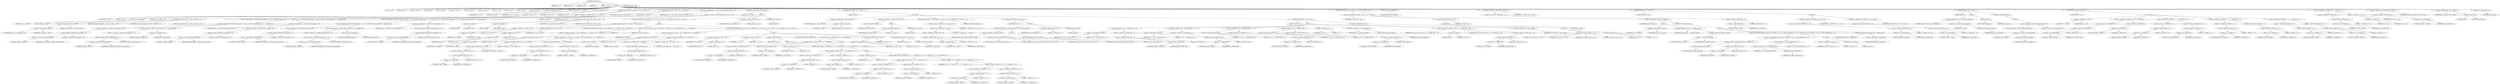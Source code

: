 digraph cache_insert {  
"1000113" [label = "(METHOD,cache_insert)" ]
"1000114" [label = "(PARAM,char *s)" ]
"1000115" [label = "(PARAM,char *src)" ]
"1000116" [label = "(PARAM,void *s1)" ]
"1000117" [label = "(PARAM,int a4)" ]
"1000118" [label = "(PARAM,__int16 a5)" ]
"1000119" [label = "(BLOCK,,)" ]
"1000120" [label = "(LOCAL,v5: int)" ]
"1000121" [label = "(LOCAL,v6: char *)" ]
"1000122" [label = "(LOCAL,v7: char *)" ]
"1000123" [label = "(LOCAL,v9: char)" ]
"1000124" [label = "(LOCAL,v10: bool)" ]
"1000125" [label = "(LOCAL,v11: int [ 6 ])" ]
"1000126" [label = "(LOCAL,v12: char *)" ]
"1000127" [label = "(LOCAL,v13: char *)" ]
"1000128" [label = "(LOCAL,v14: int)" ]
"1000129" [label = "(LOCAL,v15: int)" ]
"1000130" [label = "(LOCAL,v16: int)" ]
"1000131" [label = "(LOCAL,dest: char *)" ]
"1000132" [label = "(<operator>.assignment,v16 = 0)" ]
"1000133" [label = "(IDENTIFIER,v16,v16 = 0)" ]
"1000134" [label = "(LITERAL,0,v16 = 0)" ]
"1000135" [label = "(<operator>.assignment,v15 = a5 & 4)" ]
"1000136" [label = "(IDENTIFIER,v15,v15 = a5 & 4)" ]
"1000137" [label = "(<operator>.and,a5 & 4)" ]
"1000138" [label = "(IDENTIFIER,a5,a5 & 4)" ]
"1000139" [label = "(LITERAL,4,a5 & 4)" ]
"1000140" [label = "(<operator>.assignment,v14 = 0)" ]
"1000141" [label = "(IDENTIFIER,v14,v14 = 0)" ]
"1000142" [label = "(LITERAL,0,v14 = 0)" ]
"1000143" [label = "(CONTROL_STRUCTURE,if ( (a5 & 0x980) != 0 ),if ( (a5 & 0x980) != 0 ))" ]
"1000144" [label = "(<operator>.notEquals,(a5 & 0x980) != 0)" ]
"1000145" [label = "(<operator>.and,a5 & 0x980)" ]
"1000146" [label = "(IDENTIFIER,a5,a5 & 0x980)" ]
"1000147" [label = "(LITERAL,0x980,a5 & 0x980)" ]
"1000148" [label = "(LITERAL,0,(a5 & 0x980) != 0)" ]
"1000149" [label = "(BLOCK,,)" ]
"1000150" [label = "(log_query,log_query((unsigned __int16)a5 | 0x10000, s, src, 0))" ]
"1000151" [label = "(<operator>.or,(unsigned __int16)a5 | 0x10000)" ]
"1000152" [label = "(<operator>.cast,(unsigned __int16)a5)" ]
"1000153" [label = "(UNKNOWN,unsigned __int16,unsigned __int16)" ]
"1000154" [label = "(IDENTIFIER,a5,(unsigned __int16)a5)" ]
"1000155" [label = "(LITERAL,0x10000,(unsigned __int16)a5 | 0x10000)" ]
"1000156" [label = "(IDENTIFIER,s,log_query((unsigned __int16)a5 | 0x10000, s, src, 0))" ]
"1000157" [label = "(IDENTIFIER,src,log_query((unsigned __int16)a5 | 0x10000, s, src, 0))" ]
"1000158" [label = "(LITERAL,0,log_query((unsigned __int16)a5 | 0x10000, s, src, 0))" ]
"1000159" [label = "(CONTROL_STRUCTURE,if ( *((_DWORD *)dnsmasq_daemon + 63) && *((_DWORD *)dnsmasq_daemon + 63) < (unsigned int)a4 ),if ( *((_DWORD *)dnsmasq_daemon + 63) && *((_DWORD *)dnsmasq_daemon + 63) < (unsigned int)a4 ))" ]
"1000160" [label = "(<operator>.logicalAnd,*((_DWORD *)dnsmasq_daemon + 63) && *((_DWORD *)dnsmasq_daemon + 63) < (unsigned int)a4)" ]
"1000161" [label = "(<operator>.indirection,*((_DWORD *)dnsmasq_daemon + 63))" ]
"1000162" [label = "(<operator>.addition,(_DWORD *)dnsmasq_daemon + 63)" ]
"1000163" [label = "(<operator>.cast,(_DWORD *)dnsmasq_daemon)" ]
"1000164" [label = "(UNKNOWN,_DWORD *,_DWORD *)" ]
"1000165" [label = "(IDENTIFIER,dnsmasq_daemon,(_DWORD *)dnsmasq_daemon)" ]
"1000166" [label = "(LITERAL,63,(_DWORD *)dnsmasq_daemon + 63)" ]
"1000167" [label = "(<operator>.lessThan,*((_DWORD *)dnsmasq_daemon + 63) < (unsigned int)a4)" ]
"1000168" [label = "(<operator>.indirection,*((_DWORD *)dnsmasq_daemon + 63))" ]
"1000169" [label = "(<operator>.addition,(_DWORD *)dnsmasq_daemon + 63)" ]
"1000170" [label = "(<operator>.cast,(_DWORD *)dnsmasq_daemon)" ]
"1000171" [label = "(UNKNOWN,_DWORD *,_DWORD *)" ]
"1000172" [label = "(IDENTIFIER,dnsmasq_daemon,(_DWORD *)dnsmasq_daemon)" ]
"1000173" [label = "(LITERAL,63,(_DWORD *)dnsmasq_daemon + 63)" ]
"1000174" [label = "(<operator>.cast,(unsigned int)a4)" ]
"1000175" [label = "(UNKNOWN,unsigned int,unsigned int)" ]
"1000176" [label = "(IDENTIFIER,a4,(unsigned int)a4)" ]
"1000177" [label = "(<operator>.assignment,a4 = *((_DWORD *)dnsmasq_daemon + 63))" ]
"1000178" [label = "(IDENTIFIER,a4,a4 = *((_DWORD *)dnsmasq_daemon + 63))" ]
"1000179" [label = "(<operator>.indirection,*((_DWORD *)dnsmasq_daemon + 63))" ]
"1000180" [label = "(<operator>.addition,(_DWORD *)dnsmasq_daemon + 63)" ]
"1000181" [label = "(<operator>.cast,(_DWORD *)dnsmasq_daemon)" ]
"1000182" [label = "(UNKNOWN,_DWORD *,_DWORD *)" ]
"1000183" [label = "(IDENTIFIER,dnsmasq_daemon,(_DWORD *)dnsmasq_daemon)" ]
"1000184" [label = "(LITERAL,63,(_DWORD *)dnsmasq_daemon + 63)" ]
"1000185" [label = "(CONTROL_STRUCTURE,if ( *((_DWORD *)dnsmasq_daemon + 62) && *((_DWORD *)dnsmasq_daemon + 62) > (unsigned int)a4 ),if ( *((_DWORD *)dnsmasq_daemon + 62) && *((_DWORD *)dnsmasq_daemon + 62) > (unsigned int)a4 ))" ]
"1000186" [label = "(<operator>.logicalAnd,*((_DWORD *)dnsmasq_daemon + 62) && *((_DWORD *)dnsmasq_daemon + 62) > (unsigned int)a4)" ]
"1000187" [label = "(<operator>.indirection,*((_DWORD *)dnsmasq_daemon + 62))" ]
"1000188" [label = "(<operator>.addition,(_DWORD *)dnsmasq_daemon + 62)" ]
"1000189" [label = "(<operator>.cast,(_DWORD *)dnsmasq_daemon)" ]
"1000190" [label = "(UNKNOWN,_DWORD *,_DWORD *)" ]
"1000191" [label = "(IDENTIFIER,dnsmasq_daemon,(_DWORD *)dnsmasq_daemon)" ]
"1000192" [label = "(LITERAL,62,(_DWORD *)dnsmasq_daemon + 62)" ]
"1000193" [label = "(<operator>.greaterThan,*((_DWORD *)dnsmasq_daemon + 62) > (unsigned int)a4)" ]
"1000194" [label = "(<operator>.indirection,*((_DWORD *)dnsmasq_daemon + 62))" ]
"1000195" [label = "(<operator>.addition,(_DWORD *)dnsmasq_daemon + 62)" ]
"1000196" [label = "(<operator>.cast,(_DWORD *)dnsmasq_daemon)" ]
"1000197" [label = "(UNKNOWN,_DWORD *,_DWORD *)" ]
"1000198" [label = "(IDENTIFIER,dnsmasq_daemon,(_DWORD *)dnsmasq_daemon)" ]
"1000199" [label = "(LITERAL,62,(_DWORD *)dnsmasq_daemon + 62)" ]
"1000200" [label = "(<operator>.cast,(unsigned int)a4)" ]
"1000201" [label = "(UNKNOWN,unsigned int,unsigned int)" ]
"1000202" [label = "(IDENTIFIER,a4,(unsigned int)a4)" ]
"1000203" [label = "(<operator>.assignment,a4 = *((_DWORD *)dnsmasq_daemon + 62))" ]
"1000204" [label = "(IDENTIFIER,a4,a4 = *((_DWORD *)dnsmasq_daemon + 62))" ]
"1000205" [label = "(<operator>.indirection,*((_DWORD *)dnsmasq_daemon + 62))" ]
"1000206" [label = "(<operator>.addition,(_DWORD *)dnsmasq_daemon + 62)" ]
"1000207" [label = "(<operator>.cast,(_DWORD *)dnsmasq_daemon)" ]
"1000208" [label = "(UNKNOWN,_DWORD *,_DWORD *)" ]
"1000209" [label = "(IDENTIFIER,dnsmasq_daemon,(_DWORD *)dnsmasq_daemon)" ]
"1000210" [label = "(LITERAL,62,(_DWORD *)dnsmasq_daemon + 62)" ]
"1000211" [label = "(CONTROL_STRUCTURE,if ( insert_error ),if ( insert_error ))" ]
"1000212" [label = "(IDENTIFIER,insert_error,if ( insert_error ))" ]
"1000213" [label = "(RETURN,return 0;,return 0;)" ]
"1000214" [label = "(LITERAL,0,return 0;)" ]
"1000215" [label = "(<operator>.assignment,dest = (char *)cache_scan_free((int)s, (int)src, s1, a5))" ]
"1000216" [label = "(IDENTIFIER,dest,dest = (char *)cache_scan_free((int)s, (int)src, s1, a5))" ]
"1000217" [label = "(<operator>.cast,(char *)cache_scan_free((int)s, (int)src, s1, a5))" ]
"1000218" [label = "(UNKNOWN,char *,char *)" ]
"1000219" [label = "(cache_scan_free,cache_scan_free((int)s, (int)src, s1, a5))" ]
"1000220" [label = "(<operator>.cast,(int)s)" ]
"1000221" [label = "(UNKNOWN,int,int)" ]
"1000222" [label = "(IDENTIFIER,s,(int)s)" ]
"1000223" [label = "(<operator>.cast,(int)src)" ]
"1000224" [label = "(UNKNOWN,int,int)" ]
"1000225" [label = "(IDENTIFIER,src,(int)src)" ]
"1000226" [label = "(IDENTIFIER,s1,cache_scan_free((int)s, (int)src, s1, a5))" ]
"1000227" [label = "(IDENTIFIER,a5,cache_scan_free((int)s, (int)src, s1, a5))" ]
"1000228" [label = "(CONTROL_STRUCTURE,if ( dest ),if ( dest ))" ]
"1000229" [label = "(IDENTIFIER,dest,if ( dest ))" ]
"1000230" [label = "(BLOCK,,)" ]
"1000231" [label = "(CONTROL_STRUCTURE,if ( (a5 & 0x180) != 0 && (a5 & 8) != 0 && src ),if ( (a5 & 0x180) != 0 && (a5 & 8) != 0 && src ))" ]
"1000232" [label = "(<operator>.logicalAnd,(a5 & 0x180) != 0 && (a5 & 8) != 0 && src)" ]
"1000233" [label = "(<operator>.notEquals,(a5 & 0x180) != 0)" ]
"1000234" [label = "(<operator>.and,a5 & 0x180)" ]
"1000235" [label = "(IDENTIFIER,a5,a5 & 0x180)" ]
"1000236" [label = "(LITERAL,0x180,a5 & 0x180)" ]
"1000237" [label = "(LITERAL,0,(a5 & 0x180) != 0)" ]
"1000238" [label = "(<operator>.logicalAnd,(a5 & 8) != 0 && src)" ]
"1000239" [label = "(<operator>.notEquals,(a5 & 8) != 0)" ]
"1000240" [label = "(<operator>.and,a5 & 8)" ]
"1000241" [label = "(IDENTIFIER,a5,a5 & 8)" ]
"1000242" [label = "(LITERAL,8,a5 & 8)" ]
"1000243" [label = "(LITERAL,0,(a5 & 8) != 0)" ]
"1000244" [label = "(IDENTIFIER,src,(a5 & 8) != 0 && src)" ]
"1000245" [label = "(BLOCK,,)" ]
"1000246" [label = "(CONTROL_STRUCTURE,if ( (a5 & 0x80) != 0 && (*((_WORD *)dest + 18) & 0x80) != 0 && *((_DWORD *)dest + 3) == *(_DWORD *)src ),if ( (a5 & 0x80) != 0 && (*((_WORD *)dest + 18) & 0x80) != 0 && *((_DWORD *)dest + 3) == *(_DWORD *)src ))" ]
"1000247" [label = "(<operator>.logicalAnd,(a5 & 0x80) != 0 && (*((_WORD *)dest + 18) & 0x80) != 0 && *((_DWORD *)dest + 3) == *(_DWORD *)src)" ]
"1000248" [label = "(<operator>.notEquals,(a5 & 0x80) != 0)" ]
"1000249" [label = "(<operator>.and,a5 & 0x80)" ]
"1000250" [label = "(IDENTIFIER,a5,a5 & 0x80)" ]
"1000251" [label = "(LITERAL,0x80,a5 & 0x80)" ]
"1000252" [label = "(LITERAL,0,(a5 & 0x80) != 0)" ]
"1000253" [label = "(<operator>.logicalAnd,(*((_WORD *)dest + 18) & 0x80) != 0 && *((_DWORD *)dest + 3) == *(_DWORD *)src)" ]
"1000254" [label = "(<operator>.notEquals,(*((_WORD *)dest + 18) & 0x80) != 0)" ]
"1000255" [label = "(<operator>.and,*((_WORD *)dest + 18) & 0x80)" ]
"1000256" [label = "(<operator>.indirection,*((_WORD *)dest + 18))" ]
"1000257" [label = "(<operator>.addition,(_WORD *)dest + 18)" ]
"1000258" [label = "(<operator>.cast,(_WORD *)dest)" ]
"1000259" [label = "(UNKNOWN,_WORD *,_WORD *)" ]
"1000260" [label = "(IDENTIFIER,dest,(_WORD *)dest)" ]
"1000261" [label = "(LITERAL,18,(_WORD *)dest + 18)" ]
"1000262" [label = "(LITERAL,0x80,*((_WORD *)dest + 18) & 0x80)" ]
"1000263" [label = "(LITERAL,0,(*((_WORD *)dest + 18) & 0x80) != 0)" ]
"1000264" [label = "(<operator>.equals,*((_DWORD *)dest + 3) == *(_DWORD *)src)" ]
"1000265" [label = "(<operator>.indirection,*((_DWORD *)dest + 3))" ]
"1000266" [label = "(<operator>.addition,(_DWORD *)dest + 3)" ]
"1000267" [label = "(<operator>.cast,(_DWORD *)dest)" ]
"1000268" [label = "(UNKNOWN,_DWORD *,_DWORD *)" ]
"1000269" [label = "(IDENTIFIER,dest,(_DWORD *)dest)" ]
"1000270" [label = "(LITERAL,3,(_DWORD *)dest + 3)" ]
"1000271" [label = "(<operator>.indirection,*(_DWORD *)src)" ]
"1000272" [label = "(<operator>.cast,(_DWORD *)src)" ]
"1000273" [label = "(UNKNOWN,_DWORD *,_DWORD *)" ]
"1000274" [label = "(IDENTIFIER,src,(_DWORD *)src)" ]
"1000275" [label = "(RETURN,return dest;,return dest;)" ]
"1000276" [label = "(IDENTIFIER,dest,return dest;)" ]
"1000277" [label = "(CONTROL_STRUCTURE,if ( (a5 & 0x100) != 0 && (*((_WORD *)dest + 18) & 0x100) != 0 ),if ( (a5 & 0x100) != 0 && (*((_WORD *)dest + 18) & 0x100) != 0 ))" ]
"1000278" [label = "(<operator>.logicalAnd,(a5 & 0x100) != 0 && (*((_WORD *)dest + 18) & 0x100) != 0)" ]
"1000279" [label = "(<operator>.notEquals,(a5 & 0x100) != 0)" ]
"1000280" [label = "(<operator>.and,a5 & 0x100)" ]
"1000281" [label = "(IDENTIFIER,a5,a5 & 0x100)" ]
"1000282" [label = "(LITERAL,0x100,a5 & 0x100)" ]
"1000283" [label = "(LITERAL,0,(a5 & 0x100) != 0)" ]
"1000284" [label = "(<operator>.notEquals,(*((_WORD *)dest + 18) & 0x100) != 0)" ]
"1000285" [label = "(<operator>.and,*((_WORD *)dest + 18) & 0x100)" ]
"1000286" [label = "(<operator>.indirection,*((_WORD *)dest + 18))" ]
"1000287" [label = "(<operator>.addition,(_WORD *)dest + 18)" ]
"1000288" [label = "(<operator>.cast,(_WORD *)dest)" ]
"1000289" [label = "(UNKNOWN,_WORD *,_WORD *)" ]
"1000290" [label = "(IDENTIFIER,dest,(_WORD *)dest)" ]
"1000291" [label = "(LITERAL,18,(_WORD *)dest + 18)" ]
"1000292" [label = "(LITERAL,0x100,*((_WORD *)dest + 18) & 0x100)" ]
"1000293" [label = "(LITERAL,0,(*((_WORD *)dest + 18) & 0x100) != 0)" ]
"1000294" [label = "(BLOCK,,)" ]
"1000295" [label = "(<operator>.assignment,v13 = dest + 12)" ]
"1000296" [label = "(IDENTIFIER,v13,v13 = dest + 12)" ]
"1000297" [label = "(<operator>.addition,dest + 12)" ]
"1000298" [label = "(IDENTIFIER,dest,dest + 12)" ]
"1000299" [label = "(LITERAL,12,dest + 12)" ]
"1000300" [label = "(<operator>.assignment,v12 = src)" ]
"1000301" [label = "(IDENTIFIER,v12,v12 = src)" ]
"1000302" [label = "(IDENTIFIER,src,v12 = src)" ]
"1000303" [label = "(<operator>.assignment,v10 = 0)" ]
"1000304" [label = "(IDENTIFIER,v10,v10 = 0)" ]
"1000305" [label = "(LITERAL,0,v10 = 0)" ]
"1000306" [label = "(CONTROL_STRUCTURE,if ( *((_DWORD *)dest + 3) == *(_DWORD *)src ),if ( *((_DWORD *)dest + 3) == *(_DWORD *)src ))" ]
"1000307" [label = "(<operator>.equals,*((_DWORD *)dest + 3) == *(_DWORD *)src)" ]
"1000308" [label = "(<operator>.indirection,*((_DWORD *)dest + 3))" ]
"1000309" [label = "(<operator>.addition,(_DWORD *)dest + 3)" ]
"1000310" [label = "(<operator>.cast,(_DWORD *)dest)" ]
"1000311" [label = "(UNKNOWN,_DWORD *,_DWORD *)" ]
"1000312" [label = "(IDENTIFIER,dest,(_DWORD *)dest)" ]
"1000313" [label = "(LITERAL,3,(_DWORD *)dest + 3)" ]
"1000314" [label = "(<operator>.indirection,*(_DWORD *)src)" ]
"1000315" [label = "(<operator>.cast,(_DWORD *)src)" ]
"1000316" [label = "(UNKNOWN,_DWORD *,_DWORD *)" ]
"1000317" [label = "(IDENTIFIER,src,(_DWORD *)src)" ]
"1000318" [label = "(BLOCK,,)" ]
"1000319" [label = "(<operator>.assignment,v10 = 0)" ]
"1000320" [label = "(IDENTIFIER,v10,v10 = 0)" ]
"1000321" [label = "(LITERAL,0,v10 = 0)" ]
"1000322" [label = "(CONTROL_STRUCTURE,if ( *((_DWORD *)v13 + 1) == *((_DWORD *)v12 + 1) ),if ( *((_DWORD *)v13 + 1) == *((_DWORD *)v12 + 1) ))" ]
"1000323" [label = "(<operator>.equals,*((_DWORD *)v13 + 1) == *((_DWORD *)v12 + 1))" ]
"1000324" [label = "(<operator>.indirection,*((_DWORD *)v13 + 1))" ]
"1000325" [label = "(<operator>.addition,(_DWORD *)v13 + 1)" ]
"1000326" [label = "(<operator>.cast,(_DWORD *)v13)" ]
"1000327" [label = "(UNKNOWN,_DWORD *,_DWORD *)" ]
"1000328" [label = "(IDENTIFIER,v13,(_DWORD *)v13)" ]
"1000329" [label = "(LITERAL,1,(_DWORD *)v13 + 1)" ]
"1000330" [label = "(<operator>.indirection,*((_DWORD *)v12 + 1))" ]
"1000331" [label = "(<operator>.addition,(_DWORD *)v12 + 1)" ]
"1000332" [label = "(<operator>.cast,(_DWORD *)v12)" ]
"1000333" [label = "(UNKNOWN,_DWORD *,_DWORD *)" ]
"1000334" [label = "(IDENTIFIER,v12,(_DWORD *)v12)" ]
"1000335" [label = "(LITERAL,1,(_DWORD *)v12 + 1)" ]
"1000336" [label = "(BLOCK,,)" ]
"1000337" [label = "(<operator>.assignment,v10 = 0)" ]
"1000338" [label = "(IDENTIFIER,v10,v10 = 0)" ]
"1000339" [label = "(LITERAL,0,v10 = 0)" ]
"1000340" [label = "(CONTROL_STRUCTURE,if ( *((_DWORD *)v13 + 2) == *((_DWORD *)v12 + 2) ),if ( *((_DWORD *)v13 + 2) == *((_DWORD *)v12 + 2) ))" ]
"1000341" [label = "(<operator>.equals,*((_DWORD *)v13 + 2) == *((_DWORD *)v12 + 2))" ]
"1000342" [label = "(<operator>.indirection,*((_DWORD *)v13 + 2))" ]
"1000343" [label = "(<operator>.addition,(_DWORD *)v13 + 2)" ]
"1000344" [label = "(<operator>.cast,(_DWORD *)v13)" ]
"1000345" [label = "(UNKNOWN,_DWORD *,_DWORD *)" ]
"1000346" [label = "(IDENTIFIER,v13,(_DWORD *)v13)" ]
"1000347" [label = "(LITERAL,2,(_DWORD *)v13 + 2)" ]
"1000348" [label = "(<operator>.indirection,*((_DWORD *)v12 + 2))" ]
"1000349" [label = "(<operator>.addition,(_DWORD *)v12 + 2)" ]
"1000350" [label = "(<operator>.cast,(_DWORD *)v12)" ]
"1000351" [label = "(UNKNOWN,_DWORD *,_DWORD *)" ]
"1000352" [label = "(IDENTIFIER,v12,(_DWORD *)v12)" ]
"1000353" [label = "(LITERAL,2,(_DWORD *)v12 + 2)" ]
"1000354" [label = "(<operator>.assignment,v10 = *((_DWORD *)v13 + 3) == *((_DWORD *)v12 + 3))" ]
"1000355" [label = "(IDENTIFIER,v10,v10 = *((_DWORD *)v13 + 3) == *((_DWORD *)v12 + 3))" ]
"1000356" [label = "(<operator>.equals,*((_DWORD *)v13 + 3) == *((_DWORD *)v12 + 3))" ]
"1000357" [label = "(<operator>.indirection,*((_DWORD *)v13 + 3))" ]
"1000358" [label = "(<operator>.addition,(_DWORD *)v13 + 3)" ]
"1000359" [label = "(<operator>.cast,(_DWORD *)v13)" ]
"1000360" [label = "(UNKNOWN,_DWORD *,_DWORD *)" ]
"1000361" [label = "(IDENTIFIER,v13,(_DWORD *)v13)" ]
"1000362" [label = "(LITERAL,3,(_DWORD *)v13 + 3)" ]
"1000363" [label = "(<operator>.indirection,*((_DWORD *)v12 + 3))" ]
"1000364" [label = "(<operator>.addition,(_DWORD *)v12 + 3)" ]
"1000365" [label = "(<operator>.cast,(_DWORD *)v12)" ]
"1000366" [label = "(UNKNOWN,_DWORD *,_DWORD *)" ]
"1000367" [label = "(IDENTIFIER,v12,(_DWORD *)v12)" ]
"1000368" [label = "(LITERAL,3,(_DWORD *)v12 + 3)" ]
"1000369" [label = "(<operator>.assignment,v11[5] = v10)" ]
"1000370" [label = "(<operator>.indirectIndexAccess,v11[5])" ]
"1000371" [label = "(IDENTIFIER,v11,v11[5] = v10)" ]
"1000372" [label = "(LITERAL,5,v11[5] = v10)" ]
"1000373" [label = "(IDENTIFIER,v10,v11[5] = v10)" ]
"1000374" [label = "(CONTROL_STRUCTURE,if ( v10 ),if ( v10 ))" ]
"1000375" [label = "(IDENTIFIER,v10,if ( v10 ))" ]
"1000376" [label = "(RETURN,return dest;,return dest;)" ]
"1000377" [label = "(IDENTIFIER,dest,return dest;)" ]
"1000378" [label = "(<operator>.assignment,insert_error = 1)" ]
"1000379" [label = "(IDENTIFIER,insert_error,insert_error = 1)" ]
"1000380" [label = "(LITERAL,1,insert_error = 1)" ]
"1000381" [label = "(RETURN,return 0;,return 0;)" ]
"1000382" [label = "(LITERAL,0,return 0;)" ]
"1000383" [label = "(CONTROL_STRUCTURE,while ( 1 ),while ( 1 ))" ]
"1000384" [label = "(LITERAL,1,while ( 1 ))" ]
"1000385" [label = "(BLOCK,,)" ]
"1000386" [label = "(<operator>.assignment,dest = (char *)cache_tail)" ]
"1000387" [label = "(IDENTIFIER,dest,dest = (char *)cache_tail)" ]
"1000388" [label = "(<operator>.cast,(char *)cache_tail)" ]
"1000389" [label = "(UNKNOWN,char *,char *)" ]
"1000390" [label = "(IDENTIFIER,cache_tail,(char *)cache_tail)" ]
"1000391" [label = "(CONTROL_STRUCTURE,if ( !cache_tail ),if ( !cache_tail ))" ]
"1000392" [label = "(<operator>.logicalNot,!cache_tail)" ]
"1000393" [label = "(IDENTIFIER,cache_tail,!cache_tail)" ]
"1000394" [label = "(BLOCK,,)" ]
"1000395" [label = "(<operator>.assignment,insert_error = 1)" ]
"1000396" [label = "(IDENTIFIER,insert_error,insert_error = 1)" ]
"1000397" [label = "(LITERAL,1,insert_error = 1)" ]
"1000398" [label = "(RETURN,return 0;,return 0;)" ]
"1000399" [label = "(LITERAL,0,return 0;)" ]
"1000400" [label = "(CONTROL_STRUCTURE,if ( (*((_WORD *)dest + 18) & 0xC) == 0 ),if ( (*((_WORD *)dest + 18) & 0xC) == 0 ))" ]
"1000401" [label = "(<operator>.equals,(*((_WORD *)dest + 18) & 0xC) == 0)" ]
"1000402" [label = "(<operator>.and,*((_WORD *)dest + 18) & 0xC)" ]
"1000403" [label = "(<operator>.indirection,*((_WORD *)dest + 18))" ]
"1000404" [label = "(<operator>.addition,(_WORD *)dest + 18)" ]
"1000405" [label = "(<operator>.cast,(_WORD *)dest)" ]
"1000406" [label = "(UNKNOWN,_WORD *,_WORD *)" ]
"1000407" [label = "(IDENTIFIER,dest,(_WORD *)dest)" ]
"1000408" [label = "(LITERAL,18,(_WORD *)dest + 18)" ]
"1000409" [label = "(LITERAL,0xC,*((_WORD *)dest + 18) & 0xC)" ]
"1000410" [label = "(LITERAL,0,(*((_WORD *)dest + 18) & 0xC) == 0)" ]
"1000411" [label = "(CONTROL_STRUCTURE,break;,break;)" ]
"1000412" [label = "(CONTROL_STRUCTURE,if ( v14 ),if ( v14 ))" ]
"1000413" [label = "(IDENTIFIER,v14,if ( v14 ))" ]
"1000414" [label = "(BLOCK,,)" ]
"1000415" [label = "(CONTROL_STRUCTURE,if ( !cache_insert_warned ),if ( !cache_insert_warned ))" ]
"1000416" [label = "(<operator>.logicalNot,!cache_insert_warned)" ]
"1000417" [label = "(IDENTIFIER,cache_insert_warned,!cache_insert_warned)" ]
"1000418" [label = "(BLOCK,,)" ]
"1000419" [label = "(my_syslog,my_syslog(3, \"Internal error in cache.\", v9))" ]
"1000420" [label = "(LITERAL,3,my_syslog(3, \"Internal error in cache.\", v9))" ]
"1000421" [label = "(LITERAL,\"Internal error in cache.\",my_syslog(3, \"Internal error in cache.\", v9))" ]
"1000422" [label = "(IDENTIFIER,v9,my_syslog(3, \"Internal error in cache.\", v9))" ]
"1000423" [label = "(<operator>.assignment,cache_insert_warned = 1)" ]
"1000424" [label = "(IDENTIFIER,cache_insert_warned,cache_insert_warned = 1)" ]
"1000425" [label = "(LITERAL,1,cache_insert_warned = 1)" ]
"1000426" [label = "(<operator>.assignment,insert_error = 1)" ]
"1000427" [label = "(IDENTIFIER,insert_error,insert_error = 1)" ]
"1000428" [label = "(LITERAL,1,insert_error = 1)" ]
"1000429" [label = "(RETURN,return 0;,return 0;)" ]
"1000430" [label = "(LITERAL,0,return 0;)" ]
"1000431" [label = "(CONTROL_STRUCTURE,if ( v15 ),if ( v15 ))" ]
"1000432" [label = "(IDENTIFIER,v15,if ( v15 ))" ]
"1000433" [label = "(BLOCK,,)" ]
"1000434" [label = "(<operator>.assignment,v11[0] = *((_DWORD *)dest + 3))" ]
"1000435" [label = "(<operator>.indirectIndexAccess,v11[0])" ]
"1000436" [label = "(IDENTIFIER,v11,v11[0] = *((_DWORD *)dest + 3))" ]
"1000437" [label = "(LITERAL,0,v11[0] = *((_DWORD *)dest + 3))" ]
"1000438" [label = "(<operator>.indirection,*((_DWORD *)dest + 3))" ]
"1000439" [label = "(<operator>.addition,(_DWORD *)dest + 3)" ]
"1000440" [label = "(<operator>.cast,(_DWORD *)dest)" ]
"1000441" [label = "(UNKNOWN,_DWORD *,_DWORD *)" ]
"1000442" [label = "(IDENTIFIER,dest,(_DWORD *)dest)" ]
"1000443" [label = "(LITERAL,3,(_DWORD *)dest + 3)" ]
"1000444" [label = "(<operator>.assignment,v11[1] = *((_DWORD *)dest + 4))" ]
"1000445" [label = "(<operator>.indirectIndexAccess,v11[1])" ]
"1000446" [label = "(IDENTIFIER,v11,v11[1] = *((_DWORD *)dest + 4))" ]
"1000447" [label = "(LITERAL,1,v11[1] = *((_DWORD *)dest + 4))" ]
"1000448" [label = "(<operator>.indirection,*((_DWORD *)dest + 4))" ]
"1000449" [label = "(<operator>.addition,(_DWORD *)dest + 4)" ]
"1000450" [label = "(<operator>.cast,(_DWORD *)dest)" ]
"1000451" [label = "(UNKNOWN,_DWORD *,_DWORD *)" ]
"1000452" [label = "(IDENTIFIER,dest,(_DWORD *)dest)" ]
"1000453" [label = "(LITERAL,4,(_DWORD *)dest + 4)" ]
"1000454" [label = "(<operator>.assignment,v11[2] = *((_DWORD *)dest + 5))" ]
"1000455" [label = "(<operator>.indirectIndexAccess,v11[2])" ]
"1000456" [label = "(IDENTIFIER,v11,v11[2] = *((_DWORD *)dest + 5))" ]
"1000457" [label = "(LITERAL,2,v11[2] = *((_DWORD *)dest + 5))" ]
"1000458" [label = "(<operator>.indirection,*((_DWORD *)dest + 5))" ]
"1000459" [label = "(<operator>.addition,(_DWORD *)dest + 5)" ]
"1000460" [label = "(<operator>.cast,(_DWORD *)dest)" ]
"1000461" [label = "(UNKNOWN,_DWORD *,_DWORD *)" ]
"1000462" [label = "(IDENTIFIER,dest,(_DWORD *)dest)" ]
"1000463" [label = "(LITERAL,5,(_DWORD *)dest + 5)" ]
"1000464" [label = "(<operator>.assignment,v11[3] = *((_DWORD *)dest + 6))" ]
"1000465" [label = "(<operator>.indirectIndexAccess,v11[3])" ]
"1000466" [label = "(IDENTIFIER,v11,v11[3] = *((_DWORD *)dest + 6))" ]
"1000467" [label = "(LITERAL,3,v11[3] = *((_DWORD *)dest + 6))" ]
"1000468" [label = "(<operator>.indirection,*((_DWORD *)dest + 6))" ]
"1000469" [label = "(<operator>.addition,(_DWORD *)dest + 6)" ]
"1000470" [label = "(<operator>.cast,(_DWORD *)dest)" ]
"1000471" [label = "(UNKNOWN,_DWORD *,_DWORD *)" ]
"1000472" [label = "(IDENTIFIER,dest,(_DWORD *)dest)" ]
"1000473" [label = "(LITERAL,6,(_DWORD *)dest + 6)" ]
"1000474" [label = "(<operator>.assignment,v14 = 1)" ]
"1000475" [label = "(IDENTIFIER,v14,v14 = 1)" ]
"1000476" [label = "(LITERAL,1,v14 = 1)" ]
"1000477" [label = "(<operator>.assignment,v5 = cache_get_name(dest))" ]
"1000478" [label = "(IDENTIFIER,v5,v5 = cache_get_name(dest))" ]
"1000479" [label = "(cache_get_name,cache_get_name(dest))" ]
"1000480" [label = "(IDENTIFIER,dest,cache_get_name(dest))" ]
"1000481" [label = "(cache_scan_free,cache_scan_free(v5, (int)v11, s1, *((_WORD *)dest + 18)))" ]
"1000482" [label = "(IDENTIFIER,v5,cache_scan_free(v5, (int)v11, s1, *((_WORD *)dest + 18)))" ]
"1000483" [label = "(<operator>.cast,(int)v11)" ]
"1000484" [label = "(UNKNOWN,int,int)" ]
"1000485" [label = "(IDENTIFIER,v11,(int)v11)" ]
"1000486" [label = "(IDENTIFIER,s1,cache_scan_free(v5, (int)v11, s1, *((_WORD *)dest + 18)))" ]
"1000487" [label = "(<operator>.indirection,*((_WORD *)dest + 18))" ]
"1000488" [label = "(<operator>.addition,(_WORD *)dest + 18)" ]
"1000489" [label = "(<operator>.cast,(_WORD *)dest)" ]
"1000490" [label = "(UNKNOWN,_WORD *,_WORD *)" ]
"1000491" [label = "(IDENTIFIER,dest,(_WORD *)dest)" ]
"1000492" [label = "(LITERAL,18,(_WORD *)dest + 18)" ]
"1000493" [label = "(<operator>.preIncrement,++cache_live_freed)" ]
"1000494" [label = "(IDENTIFIER,cache_live_freed,++cache_live_freed)" ]
"1000495" [label = "(CONTROL_STRUCTURE,else,else)" ]
"1000496" [label = "(BLOCK,,)" ]
"1000497" [label = "(cache_scan_free,cache_scan_free(0, 0, s1, 0))" ]
"1000498" [label = "(LITERAL,0,cache_scan_free(0, 0, s1, 0))" ]
"1000499" [label = "(LITERAL,0,cache_scan_free(0, 0, s1, 0))" ]
"1000500" [label = "(IDENTIFIER,s1,cache_scan_free(0, 0, s1, 0))" ]
"1000501" [label = "(LITERAL,0,cache_scan_free(0, 0, s1, 0))" ]
"1000502" [label = "(<operator>.assignment,v15 = 1)" ]
"1000503" [label = "(IDENTIFIER,v15,v15 = 1)" ]
"1000504" [label = "(LITERAL,1,v15 = 1)" ]
"1000505" [label = "(CONTROL_STRUCTURE,if ( s && strlen(s) > 0x31 ),if ( s && strlen(s) > 0x31 ))" ]
"1000506" [label = "(<operator>.logicalAnd,s && strlen(s) > 0x31)" ]
"1000507" [label = "(IDENTIFIER,s,s && strlen(s) > 0x31)" ]
"1000508" [label = "(<operator>.greaterThan,strlen(s) > 0x31)" ]
"1000509" [label = "(strlen,strlen(s))" ]
"1000510" [label = "(IDENTIFIER,s,strlen(s))" ]
"1000511" [label = "(LITERAL,0x31,strlen(s) > 0x31)" ]
"1000512" [label = "(BLOCK,,)" ]
"1000513" [label = "(CONTROL_STRUCTURE,if ( big_free ),if ( big_free ))" ]
"1000514" [label = "(IDENTIFIER,big_free,if ( big_free ))" ]
"1000515" [label = "(BLOCK,,)" ]
"1000516" [label = "(<operator>.assignment,v16 = big_free)" ]
"1000517" [label = "(IDENTIFIER,v16,v16 = big_free)" ]
"1000518" [label = "(IDENTIFIER,big_free,v16 = big_free)" ]
"1000519" [label = "(<operator>.assignment,big_free = *(_DWORD *)big_free)" ]
"1000520" [label = "(IDENTIFIER,big_free,big_free = *(_DWORD *)big_free)" ]
"1000521" [label = "(<operator>.indirection,*(_DWORD *)big_free)" ]
"1000522" [label = "(<operator>.cast,(_DWORD *)big_free)" ]
"1000523" [label = "(UNKNOWN,_DWORD *,_DWORD *)" ]
"1000524" [label = "(IDENTIFIER,big_free,(_DWORD *)big_free)" ]
"1000525" [label = "(CONTROL_STRUCTURE,else,else)" ]
"1000526" [label = "(BLOCK,,)" ]
"1000527" [label = "(CONTROL_STRUCTURE,if ( !bignames_left && (a5 & 0x5000) == 0 || (v16 = whine_malloc(0x404u)) == 0 ),if ( !bignames_left && (a5 & 0x5000) == 0 || (v16 = whine_malloc(0x404u)) == 0 ))" ]
"1000528" [label = "(<operator>.logicalOr,!bignames_left && (a5 & 0x5000) == 0 || (v16 = whine_malloc(0x404u)) == 0)" ]
"1000529" [label = "(<operator>.logicalAnd,!bignames_left && (a5 & 0x5000) == 0)" ]
"1000530" [label = "(<operator>.logicalNot,!bignames_left)" ]
"1000531" [label = "(IDENTIFIER,bignames_left,!bignames_left)" ]
"1000532" [label = "(<operator>.equals,(a5 & 0x5000) == 0)" ]
"1000533" [label = "(<operator>.and,a5 & 0x5000)" ]
"1000534" [label = "(IDENTIFIER,a5,a5 & 0x5000)" ]
"1000535" [label = "(LITERAL,0x5000,a5 & 0x5000)" ]
"1000536" [label = "(LITERAL,0,(a5 & 0x5000) == 0)" ]
"1000537" [label = "(<operator>.equals,(v16 = whine_malloc(0x404u)) == 0)" ]
"1000538" [label = "(<operator>.assignment,v16 = whine_malloc(0x404u))" ]
"1000539" [label = "(IDENTIFIER,v16,v16 = whine_malloc(0x404u))" ]
"1000540" [label = "(whine_malloc,whine_malloc(0x404u))" ]
"1000541" [label = "(LITERAL,0x404u,whine_malloc(0x404u))" ]
"1000542" [label = "(LITERAL,0,(v16 = whine_malloc(0x404u)) == 0)" ]
"1000543" [label = "(BLOCK,,)" ]
"1000544" [label = "(<operator>.assignment,insert_error = 1)" ]
"1000545" [label = "(IDENTIFIER,insert_error,insert_error = 1)" ]
"1000546" [label = "(LITERAL,1,insert_error = 1)" ]
"1000547" [label = "(RETURN,return 0;,return 0;)" ]
"1000548" [label = "(LITERAL,0,return 0;)" ]
"1000549" [label = "(CONTROL_STRUCTURE,if ( bignames_left ),if ( bignames_left ))" ]
"1000550" [label = "(IDENTIFIER,bignames_left,if ( bignames_left ))" ]
"1000551" [label = "(<operator>.preDecrement,--bignames_left)" ]
"1000552" [label = "(IDENTIFIER,bignames_left,--bignames_left)" ]
"1000553" [label = "(cache_unlink,cache_unlink(dest))" ]
"1000554" [label = "(IDENTIFIER,dest,cache_unlink(dest))" ]
"1000555" [label = "(<operator>.assignment,*((_WORD *)dest + 18) = a5)" ]
"1000556" [label = "(<operator>.indirection,*((_WORD *)dest + 18))" ]
"1000557" [label = "(<operator>.addition,(_WORD *)dest + 18)" ]
"1000558" [label = "(<operator>.cast,(_WORD *)dest)" ]
"1000559" [label = "(UNKNOWN,_WORD *,_WORD *)" ]
"1000560" [label = "(IDENTIFIER,dest,(_WORD *)dest)" ]
"1000561" [label = "(LITERAL,18,(_WORD *)dest + 18)" ]
"1000562" [label = "(IDENTIFIER,a5,*((_WORD *)dest + 18) = a5)" ]
"1000563" [label = "(CONTROL_STRUCTURE,if ( v16 ),if ( v16 ))" ]
"1000564" [label = "(IDENTIFIER,v16,if ( v16 ))" ]
"1000565" [label = "(BLOCK,,)" ]
"1000566" [label = "(<operator>.assignment,*((_DWORD *)dest + 10) = v16)" ]
"1000567" [label = "(<operator>.indirection,*((_DWORD *)dest + 10))" ]
"1000568" [label = "(<operator>.addition,(_DWORD *)dest + 10)" ]
"1000569" [label = "(<operator>.cast,(_DWORD *)dest)" ]
"1000570" [label = "(UNKNOWN,_DWORD *,_DWORD *)" ]
"1000571" [label = "(IDENTIFIER,dest,(_DWORD *)dest)" ]
"1000572" [label = "(LITERAL,10,(_DWORD *)dest + 10)" ]
"1000573" [label = "(IDENTIFIER,v16,*((_DWORD *)dest + 10) = v16)" ]
"1000574" [label = "(<operators>.assignmentOr,*((_WORD *)dest + 18) |= 0x200u)" ]
"1000575" [label = "(<operator>.indirection,*((_WORD *)dest + 18))" ]
"1000576" [label = "(<operator>.addition,(_WORD *)dest + 18)" ]
"1000577" [label = "(<operator>.cast,(_WORD *)dest)" ]
"1000578" [label = "(UNKNOWN,_WORD *,_WORD *)" ]
"1000579" [label = "(IDENTIFIER,dest,(_WORD *)dest)" ]
"1000580" [label = "(LITERAL,18,(_WORD *)dest + 18)" ]
"1000581" [label = "(LITERAL,0x200u,*((_WORD *)dest + 18) |= 0x200u)" ]
"1000582" [label = "(CONTROL_STRUCTURE,if ( s ),if ( s ))" ]
"1000583" [label = "(IDENTIFIER,s,if ( s ))" ]
"1000584" [label = "(BLOCK,,)" ]
"1000585" [label = "(<operator>.assignment,v6 = (char *)cache_get_name(dest))" ]
"1000586" [label = "(IDENTIFIER,v6,v6 = (char *)cache_get_name(dest))" ]
"1000587" [label = "(<operator>.cast,(char *)cache_get_name(dest))" ]
"1000588" [label = "(UNKNOWN,char *,char *)" ]
"1000589" [label = "(cache_get_name,cache_get_name(dest))" ]
"1000590" [label = "(IDENTIFIER,dest,cache_get_name(dest))" ]
"1000591" [label = "(strcpy,strcpy(v6, s))" ]
"1000592" [label = "(IDENTIFIER,v6,strcpy(v6, s))" ]
"1000593" [label = "(IDENTIFIER,s,strcpy(v6, s))" ]
"1000594" [label = "(CONTROL_STRUCTURE,else,else)" ]
"1000595" [label = "(BLOCK,,)" ]
"1000596" [label = "(<operator>.assignment,*(_BYTE *)cache_get_name(dest) = 0)" ]
"1000597" [label = "(<operator>.indirection,*(_BYTE *)cache_get_name(dest))" ]
"1000598" [label = "(<operator>.cast,(_BYTE *)cache_get_name(dest))" ]
"1000599" [label = "(UNKNOWN,_BYTE *,_BYTE *)" ]
"1000600" [label = "(cache_get_name,cache_get_name(dest))" ]
"1000601" [label = "(IDENTIFIER,dest,cache_get_name(dest))" ]
"1000602" [label = "(LITERAL,0,*(_BYTE *)cache_get_name(dest) = 0)" ]
"1000603" [label = "(CONTROL_STRUCTURE,if ( src ),if ( src ))" ]
"1000604" [label = "(IDENTIFIER,src,if ( src ))" ]
"1000605" [label = "(BLOCK,,)" ]
"1000606" [label = "(<operator>.assignment,v7 = dest)" ]
"1000607" [label = "(IDENTIFIER,v7,v7 = dest)" ]
"1000608" [label = "(IDENTIFIER,dest,v7 = dest)" ]
"1000609" [label = "(<operator>.assignment,*((_DWORD *)dest + 3) = *(_DWORD *)src)" ]
"1000610" [label = "(<operator>.indirection,*((_DWORD *)dest + 3))" ]
"1000611" [label = "(<operator>.addition,(_DWORD *)dest + 3)" ]
"1000612" [label = "(<operator>.cast,(_DWORD *)dest)" ]
"1000613" [label = "(UNKNOWN,_DWORD *,_DWORD *)" ]
"1000614" [label = "(IDENTIFIER,dest,(_DWORD *)dest)" ]
"1000615" [label = "(LITERAL,3,(_DWORD *)dest + 3)" ]
"1000616" [label = "(<operator>.indirection,*(_DWORD *)src)" ]
"1000617" [label = "(<operator>.cast,(_DWORD *)src)" ]
"1000618" [label = "(UNKNOWN,_DWORD *,_DWORD *)" ]
"1000619" [label = "(IDENTIFIER,src,(_DWORD *)src)" ]
"1000620" [label = "(<operator>.assignment,*((_DWORD *)v7 + 4) = *((_DWORD *)src + 1))" ]
"1000621" [label = "(<operator>.indirection,*((_DWORD *)v7 + 4))" ]
"1000622" [label = "(<operator>.addition,(_DWORD *)v7 + 4)" ]
"1000623" [label = "(<operator>.cast,(_DWORD *)v7)" ]
"1000624" [label = "(UNKNOWN,_DWORD *,_DWORD *)" ]
"1000625" [label = "(IDENTIFIER,v7,(_DWORD *)v7)" ]
"1000626" [label = "(LITERAL,4,(_DWORD *)v7 + 4)" ]
"1000627" [label = "(<operator>.indirection,*((_DWORD *)src + 1))" ]
"1000628" [label = "(<operator>.addition,(_DWORD *)src + 1)" ]
"1000629" [label = "(<operator>.cast,(_DWORD *)src)" ]
"1000630" [label = "(UNKNOWN,_DWORD *,_DWORD *)" ]
"1000631" [label = "(IDENTIFIER,src,(_DWORD *)src)" ]
"1000632" [label = "(LITERAL,1,(_DWORD *)src + 1)" ]
"1000633" [label = "(<operator>.assignment,*((_DWORD *)v7 + 5) = *((_DWORD *)src + 2))" ]
"1000634" [label = "(<operator>.indirection,*((_DWORD *)v7 + 5))" ]
"1000635" [label = "(<operator>.addition,(_DWORD *)v7 + 5)" ]
"1000636" [label = "(<operator>.cast,(_DWORD *)v7)" ]
"1000637" [label = "(UNKNOWN,_DWORD *,_DWORD *)" ]
"1000638" [label = "(IDENTIFIER,v7,(_DWORD *)v7)" ]
"1000639" [label = "(LITERAL,5,(_DWORD *)v7 + 5)" ]
"1000640" [label = "(<operator>.indirection,*((_DWORD *)src + 2))" ]
"1000641" [label = "(<operator>.addition,(_DWORD *)src + 2)" ]
"1000642" [label = "(<operator>.cast,(_DWORD *)src)" ]
"1000643" [label = "(UNKNOWN,_DWORD *,_DWORD *)" ]
"1000644" [label = "(IDENTIFIER,src,(_DWORD *)src)" ]
"1000645" [label = "(LITERAL,2,(_DWORD *)src + 2)" ]
"1000646" [label = "(<operator>.assignment,*((_DWORD *)v7 + 6) = *((_DWORD *)src + 3))" ]
"1000647" [label = "(<operator>.indirection,*((_DWORD *)v7 + 6))" ]
"1000648" [label = "(<operator>.addition,(_DWORD *)v7 + 6)" ]
"1000649" [label = "(<operator>.cast,(_DWORD *)v7)" ]
"1000650" [label = "(UNKNOWN,_DWORD *,_DWORD *)" ]
"1000651" [label = "(IDENTIFIER,v7,(_DWORD *)v7)" ]
"1000652" [label = "(LITERAL,6,(_DWORD *)v7 + 6)" ]
"1000653" [label = "(<operator>.indirection,*((_DWORD *)src + 3))" ]
"1000654" [label = "(<operator>.addition,(_DWORD *)src + 3)" ]
"1000655" [label = "(<operator>.cast,(_DWORD *)src)" ]
"1000656" [label = "(UNKNOWN,_DWORD *,_DWORD *)" ]
"1000657" [label = "(IDENTIFIER,src,(_DWORD *)src)" ]
"1000658" [label = "(LITERAL,3,(_DWORD *)src + 3)" ]
"1000659" [label = "(<operator>.assignment,*((_DWORD *)dest + 7) = (char *)s1 + a4)" ]
"1000660" [label = "(<operator>.indirection,*((_DWORD *)dest + 7))" ]
"1000661" [label = "(<operator>.addition,(_DWORD *)dest + 7)" ]
"1000662" [label = "(<operator>.cast,(_DWORD *)dest)" ]
"1000663" [label = "(UNKNOWN,_DWORD *,_DWORD *)" ]
"1000664" [label = "(IDENTIFIER,dest,(_DWORD *)dest)" ]
"1000665" [label = "(LITERAL,7,(_DWORD *)dest + 7)" ]
"1000666" [label = "(<operator>.addition,(char *)s1 + a4)" ]
"1000667" [label = "(<operator>.cast,(char *)s1)" ]
"1000668" [label = "(UNKNOWN,char *,char *)" ]
"1000669" [label = "(IDENTIFIER,s1,(char *)s1)" ]
"1000670" [label = "(IDENTIFIER,a4,(char *)s1 + a4)" ]
"1000671" [label = "(<operator>.assignment,*(_DWORD *)dest = new_chain)" ]
"1000672" [label = "(<operator>.indirection,*(_DWORD *)dest)" ]
"1000673" [label = "(<operator>.cast,(_DWORD *)dest)" ]
"1000674" [label = "(UNKNOWN,_DWORD *,_DWORD *)" ]
"1000675" [label = "(IDENTIFIER,dest,(_DWORD *)dest)" ]
"1000676" [label = "(IDENTIFIER,new_chain,*(_DWORD *)dest = new_chain)" ]
"1000677" [label = "(<operator>.assignment,new_chain = (int)dest)" ]
"1000678" [label = "(IDENTIFIER,new_chain,new_chain = (int)dest)" ]
"1000679" [label = "(<operator>.cast,(int)dest)" ]
"1000680" [label = "(UNKNOWN,int,int)" ]
"1000681" [label = "(IDENTIFIER,dest,(int)dest)" ]
"1000682" [label = "(RETURN,return dest;,return dest;)" ]
"1000683" [label = "(IDENTIFIER,dest,return dest;)" ]
"1000684" [label = "(METHOD_RETURN,__cdecl)" ]
  "1000113" -> "1000114" 
  "1000113" -> "1000115" 
  "1000113" -> "1000116" 
  "1000113" -> "1000117" 
  "1000113" -> "1000118" 
  "1000113" -> "1000119" 
  "1000113" -> "1000684" 
  "1000119" -> "1000120" 
  "1000119" -> "1000121" 
  "1000119" -> "1000122" 
  "1000119" -> "1000123" 
  "1000119" -> "1000124" 
  "1000119" -> "1000125" 
  "1000119" -> "1000126" 
  "1000119" -> "1000127" 
  "1000119" -> "1000128" 
  "1000119" -> "1000129" 
  "1000119" -> "1000130" 
  "1000119" -> "1000131" 
  "1000119" -> "1000132" 
  "1000119" -> "1000135" 
  "1000119" -> "1000140" 
  "1000119" -> "1000143" 
  "1000119" -> "1000211" 
  "1000119" -> "1000215" 
  "1000119" -> "1000228" 
  "1000119" -> "1000383" 
  "1000119" -> "1000505" 
  "1000119" -> "1000553" 
  "1000119" -> "1000555" 
  "1000119" -> "1000563" 
  "1000119" -> "1000582" 
  "1000119" -> "1000603" 
  "1000119" -> "1000659" 
  "1000119" -> "1000671" 
  "1000119" -> "1000677" 
  "1000119" -> "1000682" 
  "1000132" -> "1000133" 
  "1000132" -> "1000134" 
  "1000135" -> "1000136" 
  "1000135" -> "1000137" 
  "1000137" -> "1000138" 
  "1000137" -> "1000139" 
  "1000140" -> "1000141" 
  "1000140" -> "1000142" 
  "1000143" -> "1000144" 
  "1000143" -> "1000149" 
  "1000144" -> "1000145" 
  "1000144" -> "1000148" 
  "1000145" -> "1000146" 
  "1000145" -> "1000147" 
  "1000149" -> "1000150" 
  "1000149" -> "1000159" 
  "1000149" -> "1000185" 
  "1000150" -> "1000151" 
  "1000150" -> "1000156" 
  "1000150" -> "1000157" 
  "1000150" -> "1000158" 
  "1000151" -> "1000152" 
  "1000151" -> "1000155" 
  "1000152" -> "1000153" 
  "1000152" -> "1000154" 
  "1000159" -> "1000160" 
  "1000159" -> "1000177" 
  "1000160" -> "1000161" 
  "1000160" -> "1000167" 
  "1000161" -> "1000162" 
  "1000162" -> "1000163" 
  "1000162" -> "1000166" 
  "1000163" -> "1000164" 
  "1000163" -> "1000165" 
  "1000167" -> "1000168" 
  "1000167" -> "1000174" 
  "1000168" -> "1000169" 
  "1000169" -> "1000170" 
  "1000169" -> "1000173" 
  "1000170" -> "1000171" 
  "1000170" -> "1000172" 
  "1000174" -> "1000175" 
  "1000174" -> "1000176" 
  "1000177" -> "1000178" 
  "1000177" -> "1000179" 
  "1000179" -> "1000180" 
  "1000180" -> "1000181" 
  "1000180" -> "1000184" 
  "1000181" -> "1000182" 
  "1000181" -> "1000183" 
  "1000185" -> "1000186" 
  "1000185" -> "1000203" 
  "1000186" -> "1000187" 
  "1000186" -> "1000193" 
  "1000187" -> "1000188" 
  "1000188" -> "1000189" 
  "1000188" -> "1000192" 
  "1000189" -> "1000190" 
  "1000189" -> "1000191" 
  "1000193" -> "1000194" 
  "1000193" -> "1000200" 
  "1000194" -> "1000195" 
  "1000195" -> "1000196" 
  "1000195" -> "1000199" 
  "1000196" -> "1000197" 
  "1000196" -> "1000198" 
  "1000200" -> "1000201" 
  "1000200" -> "1000202" 
  "1000203" -> "1000204" 
  "1000203" -> "1000205" 
  "1000205" -> "1000206" 
  "1000206" -> "1000207" 
  "1000206" -> "1000210" 
  "1000207" -> "1000208" 
  "1000207" -> "1000209" 
  "1000211" -> "1000212" 
  "1000211" -> "1000213" 
  "1000213" -> "1000214" 
  "1000215" -> "1000216" 
  "1000215" -> "1000217" 
  "1000217" -> "1000218" 
  "1000217" -> "1000219" 
  "1000219" -> "1000220" 
  "1000219" -> "1000223" 
  "1000219" -> "1000226" 
  "1000219" -> "1000227" 
  "1000220" -> "1000221" 
  "1000220" -> "1000222" 
  "1000223" -> "1000224" 
  "1000223" -> "1000225" 
  "1000228" -> "1000229" 
  "1000228" -> "1000230" 
  "1000230" -> "1000231" 
  "1000230" -> "1000378" 
  "1000230" -> "1000381" 
  "1000231" -> "1000232" 
  "1000231" -> "1000245" 
  "1000232" -> "1000233" 
  "1000232" -> "1000238" 
  "1000233" -> "1000234" 
  "1000233" -> "1000237" 
  "1000234" -> "1000235" 
  "1000234" -> "1000236" 
  "1000238" -> "1000239" 
  "1000238" -> "1000244" 
  "1000239" -> "1000240" 
  "1000239" -> "1000243" 
  "1000240" -> "1000241" 
  "1000240" -> "1000242" 
  "1000245" -> "1000246" 
  "1000245" -> "1000277" 
  "1000246" -> "1000247" 
  "1000246" -> "1000275" 
  "1000247" -> "1000248" 
  "1000247" -> "1000253" 
  "1000248" -> "1000249" 
  "1000248" -> "1000252" 
  "1000249" -> "1000250" 
  "1000249" -> "1000251" 
  "1000253" -> "1000254" 
  "1000253" -> "1000264" 
  "1000254" -> "1000255" 
  "1000254" -> "1000263" 
  "1000255" -> "1000256" 
  "1000255" -> "1000262" 
  "1000256" -> "1000257" 
  "1000257" -> "1000258" 
  "1000257" -> "1000261" 
  "1000258" -> "1000259" 
  "1000258" -> "1000260" 
  "1000264" -> "1000265" 
  "1000264" -> "1000271" 
  "1000265" -> "1000266" 
  "1000266" -> "1000267" 
  "1000266" -> "1000270" 
  "1000267" -> "1000268" 
  "1000267" -> "1000269" 
  "1000271" -> "1000272" 
  "1000272" -> "1000273" 
  "1000272" -> "1000274" 
  "1000275" -> "1000276" 
  "1000277" -> "1000278" 
  "1000277" -> "1000294" 
  "1000278" -> "1000279" 
  "1000278" -> "1000284" 
  "1000279" -> "1000280" 
  "1000279" -> "1000283" 
  "1000280" -> "1000281" 
  "1000280" -> "1000282" 
  "1000284" -> "1000285" 
  "1000284" -> "1000293" 
  "1000285" -> "1000286" 
  "1000285" -> "1000292" 
  "1000286" -> "1000287" 
  "1000287" -> "1000288" 
  "1000287" -> "1000291" 
  "1000288" -> "1000289" 
  "1000288" -> "1000290" 
  "1000294" -> "1000295" 
  "1000294" -> "1000300" 
  "1000294" -> "1000303" 
  "1000294" -> "1000306" 
  "1000294" -> "1000369" 
  "1000294" -> "1000374" 
  "1000295" -> "1000296" 
  "1000295" -> "1000297" 
  "1000297" -> "1000298" 
  "1000297" -> "1000299" 
  "1000300" -> "1000301" 
  "1000300" -> "1000302" 
  "1000303" -> "1000304" 
  "1000303" -> "1000305" 
  "1000306" -> "1000307" 
  "1000306" -> "1000318" 
  "1000307" -> "1000308" 
  "1000307" -> "1000314" 
  "1000308" -> "1000309" 
  "1000309" -> "1000310" 
  "1000309" -> "1000313" 
  "1000310" -> "1000311" 
  "1000310" -> "1000312" 
  "1000314" -> "1000315" 
  "1000315" -> "1000316" 
  "1000315" -> "1000317" 
  "1000318" -> "1000319" 
  "1000318" -> "1000322" 
  "1000319" -> "1000320" 
  "1000319" -> "1000321" 
  "1000322" -> "1000323" 
  "1000322" -> "1000336" 
  "1000323" -> "1000324" 
  "1000323" -> "1000330" 
  "1000324" -> "1000325" 
  "1000325" -> "1000326" 
  "1000325" -> "1000329" 
  "1000326" -> "1000327" 
  "1000326" -> "1000328" 
  "1000330" -> "1000331" 
  "1000331" -> "1000332" 
  "1000331" -> "1000335" 
  "1000332" -> "1000333" 
  "1000332" -> "1000334" 
  "1000336" -> "1000337" 
  "1000336" -> "1000340" 
  "1000337" -> "1000338" 
  "1000337" -> "1000339" 
  "1000340" -> "1000341" 
  "1000340" -> "1000354" 
  "1000341" -> "1000342" 
  "1000341" -> "1000348" 
  "1000342" -> "1000343" 
  "1000343" -> "1000344" 
  "1000343" -> "1000347" 
  "1000344" -> "1000345" 
  "1000344" -> "1000346" 
  "1000348" -> "1000349" 
  "1000349" -> "1000350" 
  "1000349" -> "1000353" 
  "1000350" -> "1000351" 
  "1000350" -> "1000352" 
  "1000354" -> "1000355" 
  "1000354" -> "1000356" 
  "1000356" -> "1000357" 
  "1000356" -> "1000363" 
  "1000357" -> "1000358" 
  "1000358" -> "1000359" 
  "1000358" -> "1000362" 
  "1000359" -> "1000360" 
  "1000359" -> "1000361" 
  "1000363" -> "1000364" 
  "1000364" -> "1000365" 
  "1000364" -> "1000368" 
  "1000365" -> "1000366" 
  "1000365" -> "1000367" 
  "1000369" -> "1000370" 
  "1000369" -> "1000373" 
  "1000370" -> "1000371" 
  "1000370" -> "1000372" 
  "1000374" -> "1000375" 
  "1000374" -> "1000376" 
  "1000376" -> "1000377" 
  "1000378" -> "1000379" 
  "1000378" -> "1000380" 
  "1000381" -> "1000382" 
  "1000383" -> "1000384" 
  "1000383" -> "1000385" 
  "1000385" -> "1000386" 
  "1000385" -> "1000391" 
  "1000385" -> "1000400" 
  "1000385" -> "1000412" 
  "1000385" -> "1000431" 
  "1000386" -> "1000387" 
  "1000386" -> "1000388" 
  "1000388" -> "1000389" 
  "1000388" -> "1000390" 
  "1000391" -> "1000392" 
  "1000391" -> "1000394" 
  "1000392" -> "1000393" 
  "1000394" -> "1000395" 
  "1000394" -> "1000398" 
  "1000395" -> "1000396" 
  "1000395" -> "1000397" 
  "1000398" -> "1000399" 
  "1000400" -> "1000401" 
  "1000400" -> "1000411" 
  "1000401" -> "1000402" 
  "1000401" -> "1000410" 
  "1000402" -> "1000403" 
  "1000402" -> "1000409" 
  "1000403" -> "1000404" 
  "1000404" -> "1000405" 
  "1000404" -> "1000408" 
  "1000405" -> "1000406" 
  "1000405" -> "1000407" 
  "1000412" -> "1000413" 
  "1000412" -> "1000414" 
  "1000414" -> "1000415" 
  "1000414" -> "1000426" 
  "1000414" -> "1000429" 
  "1000415" -> "1000416" 
  "1000415" -> "1000418" 
  "1000416" -> "1000417" 
  "1000418" -> "1000419" 
  "1000418" -> "1000423" 
  "1000419" -> "1000420" 
  "1000419" -> "1000421" 
  "1000419" -> "1000422" 
  "1000423" -> "1000424" 
  "1000423" -> "1000425" 
  "1000426" -> "1000427" 
  "1000426" -> "1000428" 
  "1000429" -> "1000430" 
  "1000431" -> "1000432" 
  "1000431" -> "1000433" 
  "1000431" -> "1000495" 
  "1000433" -> "1000434" 
  "1000433" -> "1000444" 
  "1000433" -> "1000454" 
  "1000433" -> "1000464" 
  "1000433" -> "1000474" 
  "1000433" -> "1000477" 
  "1000433" -> "1000481" 
  "1000433" -> "1000493" 
  "1000434" -> "1000435" 
  "1000434" -> "1000438" 
  "1000435" -> "1000436" 
  "1000435" -> "1000437" 
  "1000438" -> "1000439" 
  "1000439" -> "1000440" 
  "1000439" -> "1000443" 
  "1000440" -> "1000441" 
  "1000440" -> "1000442" 
  "1000444" -> "1000445" 
  "1000444" -> "1000448" 
  "1000445" -> "1000446" 
  "1000445" -> "1000447" 
  "1000448" -> "1000449" 
  "1000449" -> "1000450" 
  "1000449" -> "1000453" 
  "1000450" -> "1000451" 
  "1000450" -> "1000452" 
  "1000454" -> "1000455" 
  "1000454" -> "1000458" 
  "1000455" -> "1000456" 
  "1000455" -> "1000457" 
  "1000458" -> "1000459" 
  "1000459" -> "1000460" 
  "1000459" -> "1000463" 
  "1000460" -> "1000461" 
  "1000460" -> "1000462" 
  "1000464" -> "1000465" 
  "1000464" -> "1000468" 
  "1000465" -> "1000466" 
  "1000465" -> "1000467" 
  "1000468" -> "1000469" 
  "1000469" -> "1000470" 
  "1000469" -> "1000473" 
  "1000470" -> "1000471" 
  "1000470" -> "1000472" 
  "1000474" -> "1000475" 
  "1000474" -> "1000476" 
  "1000477" -> "1000478" 
  "1000477" -> "1000479" 
  "1000479" -> "1000480" 
  "1000481" -> "1000482" 
  "1000481" -> "1000483" 
  "1000481" -> "1000486" 
  "1000481" -> "1000487" 
  "1000483" -> "1000484" 
  "1000483" -> "1000485" 
  "1000487" -> "1000488" 
  "1000488" -> "1000489" 
  "1000488" -> "1000492" 
  "1000489" -> "1000490" 
  "1000489" -> "1000491" 
  "1000493" -> "1000494" 
  "1000495" -> "1000496" 
  "1000496" -> "1000497" 
  "1000496" -> "1000502" 
  "1000497" -> "1000498" 
  "1000497" -> "1000499" 
  "1000497" -> "1000500" 
  "1000497" -> "1000501" 
  "1000502" -> "1000503" 
  "1000502" -> "1000504" 
  "1000505" -> "1000506" 
  "1000505" -> "1000512" 
  "1000506" -> "1000507" 
  "1000506" -> "1000508" 
  "1000508" -> "1000509" 
  "1000508" -> "1000511" 
  "1000509" -> "1000510" 
  "1000512" -> "1000513" 
  "1000513" -> "1000514" 
  "1000513" -> "1000515" 
  "1000513" -> "1000525" 
  "1000515" -> "1000516" 
  "1000515" -> "1000519" 
  "1000516" -> "1000517" 
  "1000516" -> "1000518" 
  "1000519" -> "1000520" 
  "1000519" -> "1000521" 
  "1000521" -> "1000522" 
  "1000522" -> "1000523" 
  "1000522" -> "1000524" 
  "1000525" -> "1000526" 
  "1000526" -> "1000527" 
  "1000526" -> "1000549" 
  "1000527" -> "1000528" 
  "1000527" -> "1000543" 
  "1000528" -> "1000529" 
  "1000528" -> "1000537" 
  "1000529" -> "1000530" 
  "1000529" -> "1000532" 
  "1000530" -> "1000531" 
  "1000532" -> "1000533" 
  "1000532" -> "1000536" 
  "1000533" -> "1000534" 
  "1000533" -> "1000535" 
  "1000537" -> "1000538" 
  "1000537" -> "1000542" 
  "1000538" -> "1000539" 
  "1000538" -> "1000540" 
  "1000540" -> "1000541" 
  "1000543" -> "1000544" 
  "1000543" -> "1000547" 
  "1000544" -> "1000545" 
  "1000544" -> "1000546" 
  "1000547" -> "1000548" 
  "1000549" -> "1000550" 
  "1000549" -> "1000551" 
  "1000551" -> "1000552" 
  "1000553" -> "1000554" 
  "1000555" -> "1000556" 
  "1000555" -> "1000562" 
  "1000556" -> "1000557" 
  "1000557" -> "1000558" 
  "1000557" -> "1000561" 
  "1000558" -> "1000559" 
  "1000558" -> "1000560" 
  "1000563" -> "1000564" 
  "1000563" -> "1000565" 
  "1000565" -> "1000566" 
  "1000565" -> "1000574" 
  "1000566" -> "1000567" 
  "1000566" -> "1000573" 
  "1000567" -> "1000568" 
  "1000568" -> "1000569" 
  "1000568" -> "1000572" 
  "1000569" -> "1000570" 
  "1000569" -> "1000571" 
  "1000574" -> "1000575" 
  "1000574" -> "1000581" 
  "1000575" -> "1000576" 
  "1000576" -> "1000577" 
  "1000576" -> "1000580" 
  "1000577" -> "1000578" 
  "1000577" -> "1000579" 
  "1000582" -> "1000583" 
  "1000582" -> "1000584" 
  "1000582" -> "1000594" 
  "1000584" -> "1000585" 
  "1000584" -> "1000591" 
  "1000585" -> "1000586" 
  "1000585" -> "1000587" 
  "1000587" -> "1000588" 
  "1000587" -> "1000589" 
  "1000589" -> "1000590" 
  "1000591" -> "1000592" 
  "1000591" -> "1000593" 
  "1000594" -> "1000595" 
  "1000595" -> "1000596" 
  "1000596" -> "1000597" 
  "1000596" -> "1000602" 
  "1000597" -> "1000598" 
  "1000598" -> "1000599" 
  "1000598" -> "1000600" 
  "1000600" -> "1000601" 
  "1000603" -> "1000604" 
  "1000603" -> "1000605" 
  "1000605" -> "1000606" 
  "1000605" -> "1000609" 
  "1000605" -> "1000620" 
  "1000605" -> "1000633" 
  "1000605" -> "1000646" 
  "1000606" -> "1000607" 
  "1000606" -> "1000608" 
  "1000609" -> "1000610" 
  "1000609" -> "1000616" 
  "1000610" -> "1000611" 
  "1000611" -> "1000612" 
  "1000611" -> "1000615" 
  "1000612" -> "1000613" 
  "1000612" -> "1000614" 
  "1000616" -> "1000617" 
  "1000617" -> "1000618" 
  "1000617" -> "1000619" 
  "1000620" -> "1000621" 
  "1000620" -> "1000627" 
  "1000621" -> "1000622" 
  "1000622" -> "1000623" 
  "1000622" -> "1000626" 
  "1000623" -> "1000624" 
  "1000623" -> "1000625" 
  "1000627" -> "1000628" 
  "1000628" -> "1000629" 
  "1000628" -> "1000632" 
  "1000629" -> "1000630" 
  "1000629" -> "1000631" 
  "1000633" -> "1000634" 
  "1000633" -> "1000640" 
  "1000634" -> "1000635" 
  "1000635" -> "1000636" 
  "1000635" -> "1000639" 
  "1000636" -> "1000637" 
  "1000636" -> "1000638" 
  "1000640" -> "1000641" 
  "1000641" -> "1000642" 
  "1000641" -> "1000645" 
  "1000642" -> "1000643" 
  "1000642" -> "1000644" 
  "1000646" -> "1000647" 
  "1000646" -> "1000653" 
  "1000647" -> "1000648" 
  "1000648" -> "1000649" 
  "1000648" -> "1000652" 
  "1000649" -> "1000650" 
  "1000649" -> "1000651" 
  "1000653" -> "1000654" 
  "1000654" -> "1000655" 
  "1000654" -> "1000658" 
  "1000655" -> "1000656" 
  "1000655" -> "1000657" 
  "1000659" -> "1000660" 
  "1000659" -> "1000666" 
  "1000660" -> "1000661" 
  "1000661" -> "1000662" 
  "1000661" -> "1000665" 
  "1000662" -> "1000663" 
  "1000662" -> "1000664" 
  "1000666" -> "1000667" 
  "1000666" -> "1000670" 
  "1000667" -> "1000668" 
  "1000667" -> "1000669" 
  "1000671" -> "1000672" 
  "1000671" -> "1000676" 
  "1000672" -> "1000673" 
  "1000673" -> "1000674" 
  "1000673" -> "1000675" 
  "1000677" -> "1000678" 
  "1000677" -> "1000679" 
  "1000679" -> "1000680" 
  "1000679" -> "1000681" 
  "1000682" -> "1000683" 
}
